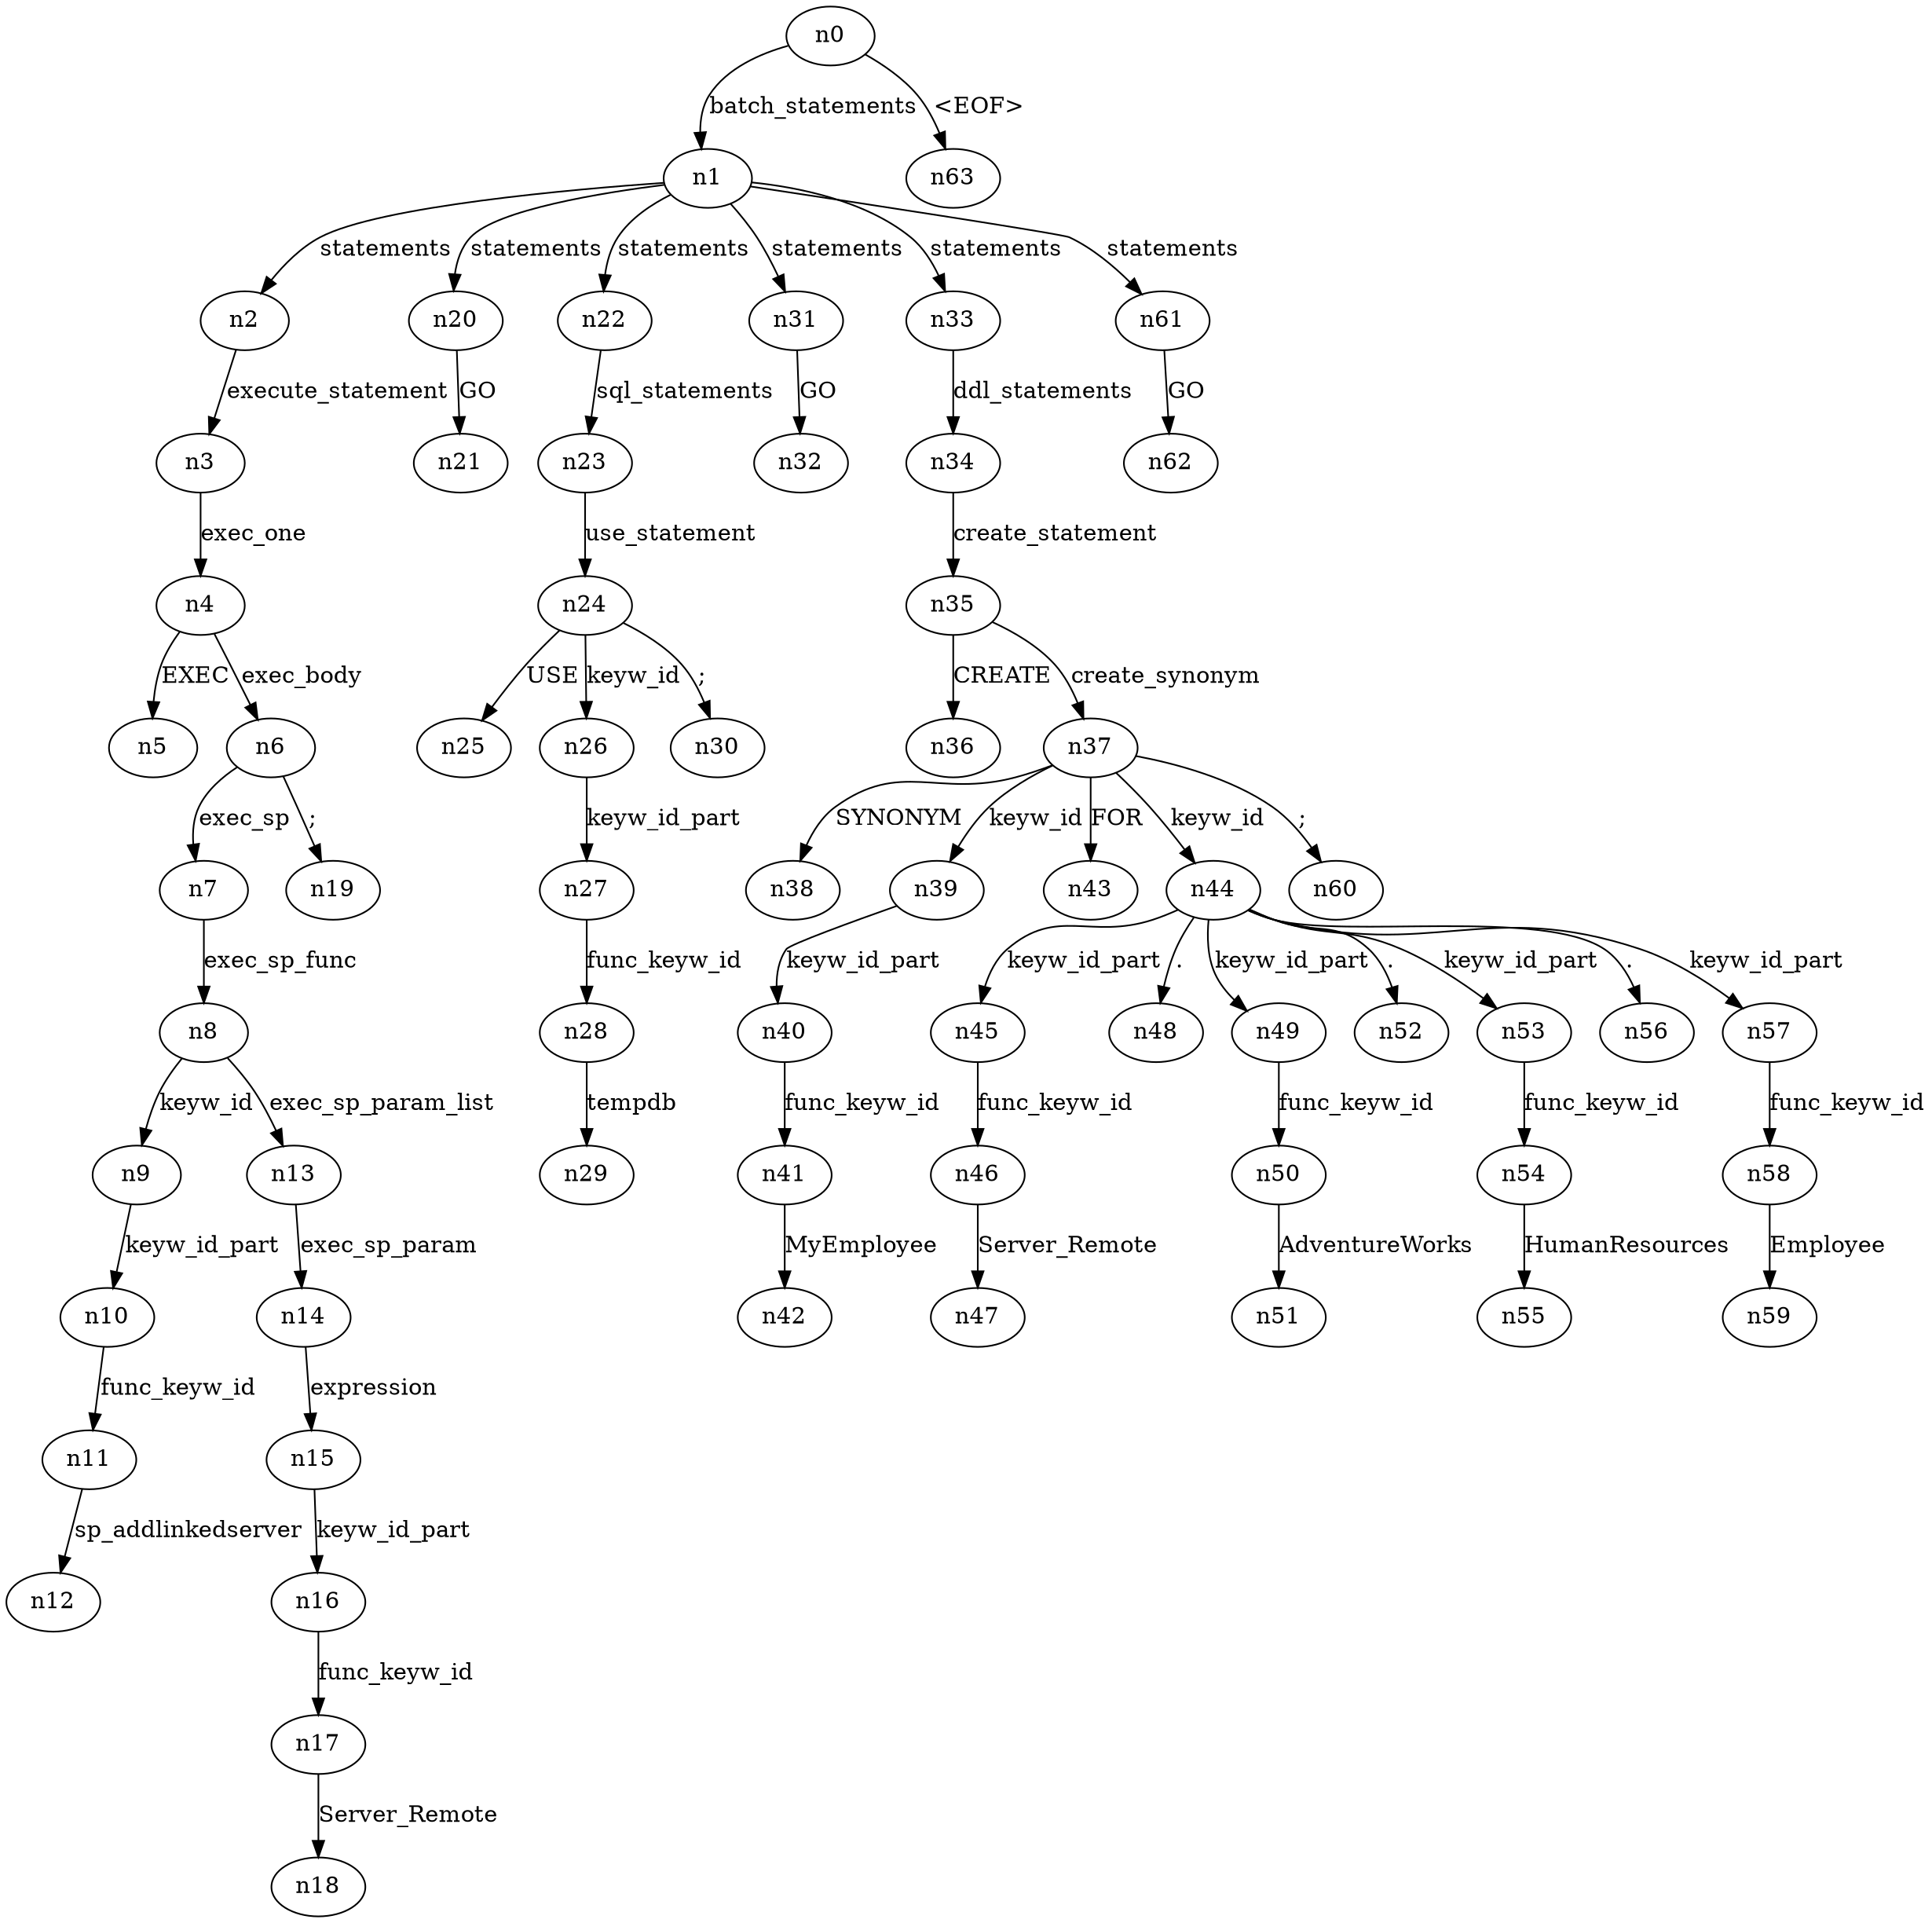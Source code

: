 digraph ParseTree {
  n0 -> n1 [label="batch_statements"];
  n1 -> n2 [label="statements"];
  n2 -> n3 [label="execute_statement"];
  n3 -> n4 [label="exec_one"];
  n4 -> n5 [label="EXEC"];
  n4 -> n6 [label="exec_body"];
  n6 -> n7 [label="exec_sp"];
  n7 -> n8 [label="exec_sp_func"];
  n8 -> n9 [label="keyw_id"];
  n9 -> n10 [label="keyw_id_part"];
  n10 -> n11 [label="func_keyw_id"];
  n11 -> n12 [label="sp_addlinkedserver"];
  n8 -> n13 [label="exec_sp_param_list"];
  n13 -> n14 [label="exec_sp_param"];
  n14 -> n15 [label="expression"];
  n15 -> n16 [label="keyw_id_part"];
  n16 -> n17 [label="func_keyw_id"];
  n17 -> n18 [label="Server_Remote"];
  n6 -> n19 [label=";"];
  n1 -> n20 [label="statements"];
  n20 -> n21 [label="GO"];
  n1 -> n22 [label="statements"];
  n22 -> n23 [label="sql_statements"];
  n23 -> n24 [label="use_statement"];
  n24 -> n25 [label="USE"];
  n24 -> n26 [label="keyw_id"];
  n26 -> n27 [label="keyw_id_part"];
  n27 -> n28 [label="func_keyw_id"];
  n28 -> n29 [label="tempdb"];
  n24 -> n30 [label=";"];
  n1 -> n31 [label="statements"];
  n31 -> n32 [label="GO"];
  n1 -> n33 [label="statements"];
  n33 -> n34 [label="ddl_statements"];
  n34 -> n35 [label="create_statement"];
  n35 -> n36 [label="CREATE"];
  n35 -> n37 [label="create_synonym"];
  n37 -> n38 [label="SYNONYM"];
  n37 -> n39 [label="keyw_id"];
  n39 -> n40 [label="keyw_id_part"];
  n40 -> n41 [label="func_keyw_id"];
  n41 -> n42 [label="MyEmployee"];
  n37 -> n43 [label="FOR"];
  n37 -> n44 [label="keyw_id"];
  n44 -> n45 [label="keyw_id_part"];
  n45 -> n46 [label="func_keyw_id"];
  n46 -> n47 [label="Server_Remote"];
  n44 -> n48 [label="."];
  n44 -> n49 [label="keyw_id_part"];
  n49 -> n50 [label="func_keyw_id"];
  n50 -> n51 [label="AdventureWorks"];
  n44 -> n52 [label="."];
  n44 -> n53 [label="keyw_id_part"];
  n53 -> n54 [label="func_keyw_id"];
  n54 -> n55 [label="HumanResources"];
  n44 -> n56 [label="."];
  n44 -> n57 [label="keyw_id_part"];
  n57 -> n58 [label="func_keyw_id"];
  n58 -> n59 [label="Employee"];
  n37 -> n60 [label=";"];
  n1 -> n61 [label="statements"];
  n61 -> n62 [label="GO"];
  n0 -> n63 [label="<EOF>"];
}